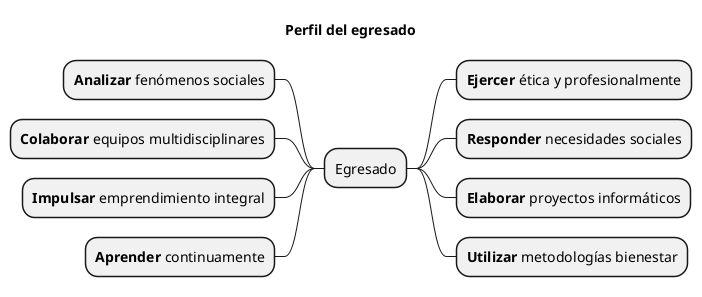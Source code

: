 ' Realizar un ejercicio ético y profesional de la profesión, desde sus diversos campos de actuación, enfocado en brindar un servicio con calidad y responsabilidad social.
' Responder a las necesidades de la sociedad desde el campo de su profesión.
' Elaborar proyectos de investigación y diseños de programas de intervención en los distintos ámbitos de la ingeniería informática.
' Utilizar metodologías y técnicas propias de la disciplina para estudiar e intervenir objetivamente en diversos campos de la acción humana con el fin de coadyuvar en la consecución del bienestar del individuo, su familia, las organizaciones y la sociedad en general.
' Analizar e investigar fenómenos relacionados con el campo su acción con el objetivo de proponer cambios que favorezcan el bienestar y el desarrollo integral individual y social de las personas y empresas.
' Colaborar en equipos multidisciplinares e interdisciplinares con el fin de realizar un desempeño profesional mucho más efectivo e integral.
' Mostrar iniciativa y espíritu emprendedor para planificar, gestionar, dirigir, impulsar, realizar proyectos orientados a fomentar el desarrollo integral de las personas y empresas.
' Aprender de manera permanente, siendo un profesional en constante actualización.

@startmindmap
title Perfil del egresado

+ Egresado
++ <b>Ejercer</b> ética y profesionalmente
++ <b>Responder</b> necesidades sociales
++ <b>Elaborar</b> proyectos informáticos
++ <b>Utilizar</b> metodologías bienestar
-- <b>Analizar</b> fenómenos sociales
-- <b>Colaborar</b> equipos multidisciplinares
-- <b>Impulsar</b> emprendimiento integral
-- <b>Aprender</b> continuamente
